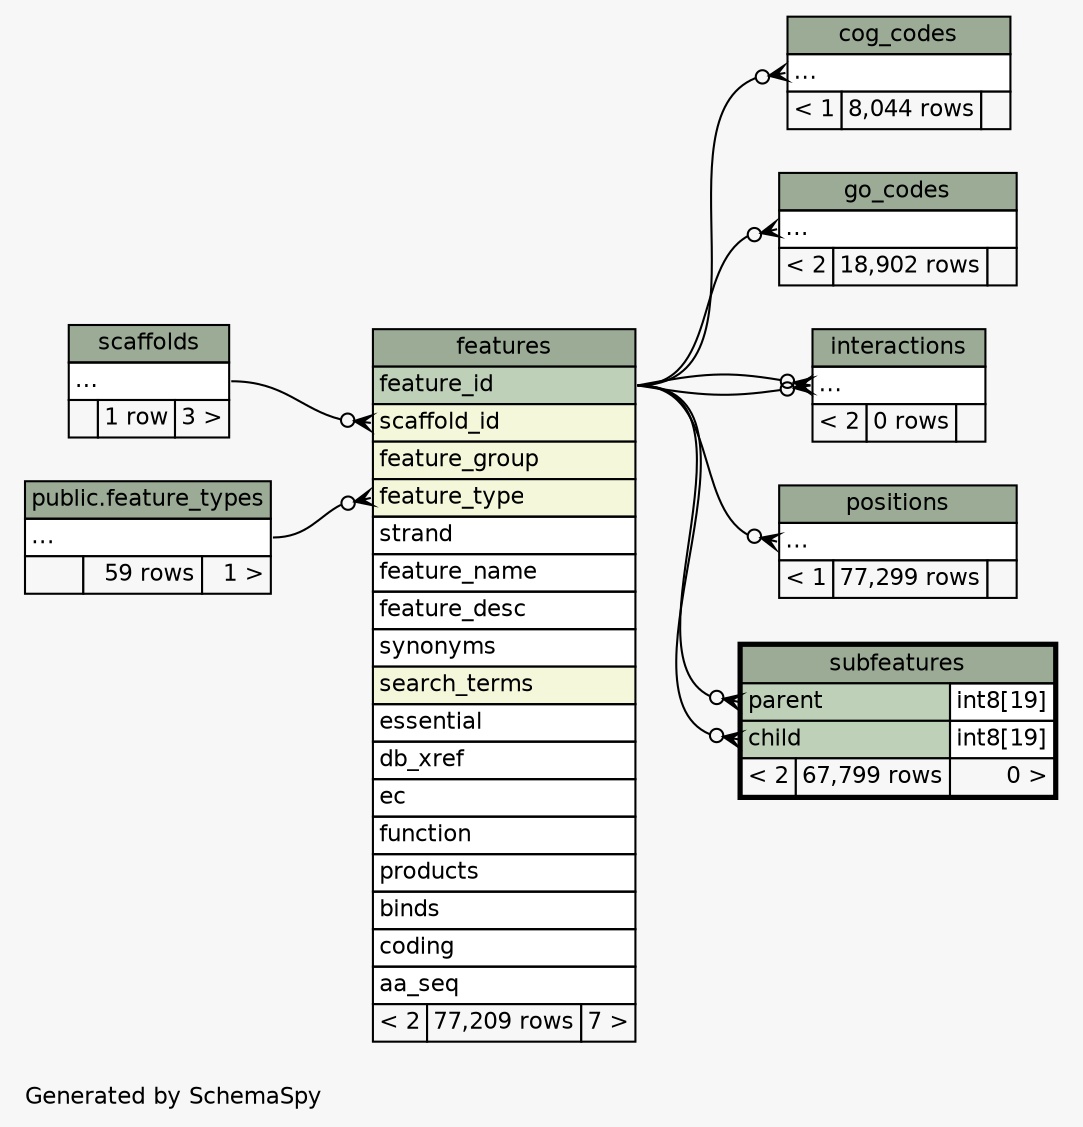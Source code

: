 // dot 2.28.0 on Mac OS X 10.12.4
// SchemaSpy rev 590
digraph "twoDegreesRelationshipsDiagram" {
  graph [
    rankdir="RL"
    bgcolor="#f7f7f7"
    label="\nGenerated by SchemaSpy"
    labeljust="l"
    nodesep="0.18"
    ranksep="0.46"
    fontname="Helvetica"
    fontsize="11"
  ];
  node [
    fontname="Helvetica"
    fontsize="11"
    shape="plaintext"
  ];
  edge [
    arrowsize="0.8"
  ];
  "cog_codes":"elipses":w -> "features":"feature_id":e [arrowhead=none dir=back arrowtail=crowodot];
  "features":"feature_type":w -> "public.feature_types":"elipses":e [arrowhead=none dir=back arrowtail=crowodot];
  "features":"scaffold_id":w -> "scaffolds":"elipses":e [arrowhead=none dir=back arrowtail=crowodot];
  "go_codes":"elipses":w -> "features":"feature_id":e [arrowhead=none dir=back arrowtail=crowodot];
  "interactions":"elipses":w -> "features":"feature_id":e [arrowhead=none dir=back arrowtail=crowodot];
  "interactions":"elipses":w -> "features":"feature_id":e [arrowhead=none dir=back arrowtail=crowodot];
  "positions":"elipses":w -> "features":"feature_id":e [arrowhead=none dir=back arrowtail=crowodot];
  "subfeatures":"child":w -> "features":"feature_id":e [arrowhead=none dir=back arrowtail=crowodot];
  "subfeatures":"parent":w -> "features":"feature_id":e [arrowhead=none dir=back arrowtail=crowodot];
  "cog_codes" [
    label=<
    <TABLE BORDER="0" CELLBORDER="1" CELLSPACING="0" BGCOLOR="#ffffff">
      <TR><TD COLSPAN="3" BGCOLOR="#9bab96" ALIGN="CENTER">cog_codes</TD></TR>
      <TR><TD PORT="elipses" COLSPAN="3" ALIGN="LEFT">...</TD></TR>
      <TR><TD ALIGN="LEFT" BGCOLOR="#f7f7f7">&lt; 1</TD><TD ALIGN="RIGHT" BGCOLOR="#f7f7f7">8,044 rows</TD><TD ALIGN="RIGHT" BGCOLOR="#f7f7f7">  </TD></TR>
    </TABLE>>
    URL="cog_codes.html"
    tooltip="cog_codes"
  ];
  "public.feature_types" [
    label=<
    <TABLE BORDER="0" CELLBORDER="1" CELLSPACING="0" BGCOLOR="#ffffff">
      <TR><TD COLSPAN="3" BGCOLOR="#9bab96" ALIGN="CENTER">public.feature_types</TD></TR>
      <TR><TD PORT="elipses" COLSPAN="3" ALIGN="LEFT">...</TD></TR>
      <TR><TD ALIGN="LEFT" BGCOLOR="#f7f7f7">  </TD><TD ALIGN="RIGHT" BGCOLOR="#f7f7f7">59 rows</TD><TD ALIGN="RIGHT" BGCOLOR="#f7f7f7">1 &gt;</TD></TR>
    </TABLE>>
    URL="../../public/tables/feature_types.html"
    tooltip="public.feature_types"
  ];
  "features" [
    label=<
    <TABLE BORDER="0" CELLBORDER="1" CELLSPACING="0" BGCOLOR="#ffffff">
      <TR><TD COLSPAN="3" BGCOLOR="#9bab96" ALIGN="CENTER">features</TD></TR>
      <TR><TD PORT="feature_id" COLSPAN="3" BGCOLOR="#bed1b8" ALIGN="LEFT">feature_id</TD></TR>
      <TR><TD PORT="scaffold_id" COLSPAN="3" BGCOLOR="#f4f7da" ALIGN="LEFT">scaffold_id</TD></TR>
      <TR><TD PORT="feature_group" COLSPAN="3" BGCOLOR="#f4f7da" ALIGN="LEFT">feature_group</TD></TR>
      <TR><TD PORT="feature_type" COLSPAN="3" BGCOLOR="#f4f7da" ALIGN="LEFT">feature_type</TD></TR>
      <TR><TD PORT="strand" COLSPAN="3" ALIGN="LEFT">strand</TD></TR>
      <TR><TD PORT="feature_name" COLSPAN="3" ALIGN="LEFT">feature_name</TD></TR>
      <TR><TD PORT="feature_desc" COLSPAN="3" ALIGN="LEFT">feature_desc</TD></TR>
      <TR><TD PORT="synonyms" COLSPAN="3" ALIGN="LEFT">synonyms</TD></TR>
      <TR><TD PORT="search_terms" COLSPAN="3" BGCOLOR="#f4f7da" ALIGN="LEFT">search_terms</TD></TR>
      <TR><TD PORT="essential" COLSPAN="3" ALIGN="LEFT">essential</TD></TR>
      <TR><TD PORT="db_xref" COLSPAN="3" ALIGN="LEFT">db_xref</TD></TR>
      <TR><TD PORT="ec" COLSPAN="3" ALIGN="LEFT">ec</TD></TR>
      <TR><TD PORT="function" COLSPAN="3" ALIGN="LEFT">function</TD></TR>
      <TR><TD PORT="products" COLSPAN="3" ALIGN="LEFT">products</TD></TR>
      <TR><TD PORT="binds" COLSPAN="3" ALIGN="LEFT">binds</TD></TR>
      <TR><TD PORT="coding" COLSPAN="3" ALIGN="LEFT">coding</TD></TR>
      <TR><TD PORT="aa_seq" COLSPAN="3" ALIGN="LEFT">aa_seq</TD></TR>
      <TR><TD ALIGN="LEFT" BGCOLOR="#f7f7f7">&lt; 2</TD><TD ALIGN="RIGHT" BGCOLOR="#f7f7f7">77,209 rows</TD><TD ALIGN="RIGHT" BGCOLOR="#f7f7f7">7 &gt;</TD></TR>
    </TABLE>>
    URL="features.html"
    tooltip="features"
  ];
  "go_codes" [
    label=<
    <TABLE BORDER="0" CELLBORDER="1" CELLSPACING="0" BGCOLOR="#ffffff">
      <TR><TD COLSPAN="3" BGCOLOR="#9bab96" ALIGN="CENTER">go_codes</TD></TR>
      <TR><TD PORT="elipses" COLSPAN="3" ALIGN="LEFT">...</TD></TR>
      <TR><TD ALIGN="LEFT" BGCOLOR="#f7f7f7">&lt; 2</TD><TD ALIGN="RIGHT" BGCOLOR="#f7f7f7">18,902 rows</TD><TD ALIGN="RIGHT" BGCOLOR="#f7f7f7">  </TD></TR>
    </TABLE>>
    URL="go_codes.html"
    tooltip="go_codes"
  ];
  "interactions" [
    label=<
    <TABLE BORDER="0" CELLBORDER="1" CELLSPACING="0" BGCOLOR="#ffffff">
      <TR><TD COLSPAN="3" BGCOLOR="#9bab96" ALIGN="CENTER">interactions</TD></TR>
      <TR><TD PORT="elipses" COLSPAN="3" ALIGN="LEFT">...</TD></TR>
      <TR><TD ALIGN="LEFT" BGCOLOR="#f7f7f7">&lt; 2</TD><TD ALIGN="RIGHT" BGCOLOR="#f7f7f7">0 rows</TD><TD ALIGN="RIGHT" BGCOLOR="#f7f7f7">  </TD></TR>
    </TABLE>>
    URL="interactions.html"
    tooltip="interactions"
  ];
  "positions" [
    label=<
    <TABLE BORDER="0" CELLBORDER="1" CELLSPACING="0" BGCOLOR="#ffffff">
      <TR><TD COLSPAN="3" BGCOLOR="#9bab96" ALIGN="CENTER">positions</TD></TR>
      <TR><TD PORT="elipses" COLSPAN="3" ALIGN="LEFT">...</TD></TR>
      <TR><TD ALIGN="LEFT" BGCOLOR="#f7f7f7">&lt; 1</TD><TD ALIGN="RIGHT" BGCOLOR="#f7f7f7">77,299 rows</TD><TD ALIGN="RIGHT" BGCOLOR="#f7f7f7">  </TD></TR>
    </TABLE>>
    URL="positions.html"
    tooltip="positions"
  ];
  "scaffolds" [
    label=<
    <TABLE BORDER="0" CELLBORDER="1" CELLSPACING="0" BGCOLOR="#ffffff">
      <TR><TD COLSPAN="3" BGCOLOR="#9bab96" ALIGN="CENTER">scaffolds</TD></TR>
      <TR><TD PORT="elipses" COLSPAN="3" ALIGN="LEFT">...</TD></TR>
      <TR><TD ALIGN="LEFT" BGCOLOR="#f7f7f7">  </TD><TD ALIGN="RIGHT" BGCOLOR="#f7f7f7">1 row</TD><TD ALIGN="RIGHT" BGCOLOR="#f7f7f7">3 &gt;</TD></TR>
    </TABLE>>
    URL="scaffolds.html"
    tooltip="scaffolds"
  ];
  "subfeatures" [
    label=<
    <TABLE BORDER="2" CELLBORDER="1" CELLSPACING="0" BGCOLOR="#ffffff">
      <TR><TD COLSPAN="3" BGCOLOR="#9bab96" ALIGN="CENTER">subfeatures</TD></TR>
      <TR><TD PORT="parent" COLSPAN="2" BGCOLOR="#bed1b8" ALIGN="LEFT">parent</TD><TD PORT="parent.type" ALIGN="LEFT">int8[19]</TD></TR>
      <TR><TD PORT="child" COLSPAN="2" BGCOLOR="#bed1b8" ALIGN="LEFT">child</TD><TD PORT="child.type" ALIGN="LEFT">int8[19]</TD></TR>
      <TR><TD ALIGN="LEFT" BGCOLOR="#f7f7f7">&lt; 2</TD><TD ALIGN="RIGHT" BGCOLOR="#f7f7f7">67,799 rows</TD><TD ALIGN="RIGHT" BGCOLOR="#f7f7f7">0 &gt;</TD></TR>
    </TABLE>>
    URL="subfeatures.html"
    tooltip="subfeatures"
  ];
}
